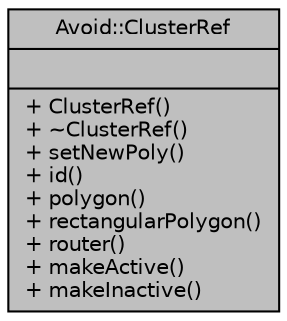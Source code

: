 digraph "Avoid::ClusterRef"
{
  edge [fontname="Helvetica",fontsize="10",labelfontname="Helvetica",labelfontsize="10"];
  node [fontname="Helvetica",fontsize="10",shape=record];
  Node1 [label="{Avoid::ClusterRef\n||+ ClusterRef()\l+ ~ClusterRef()\l+ setNewPoly()\l+ id()\l+ polygon()\l+ rectangularPolygon()\l+ router()\l+ makeActive()\l+ makeInactive()\l}",height=0.2,width=0.4,color="black", fillcolor="grey75", style="filled" fontcolor="black"];
}
